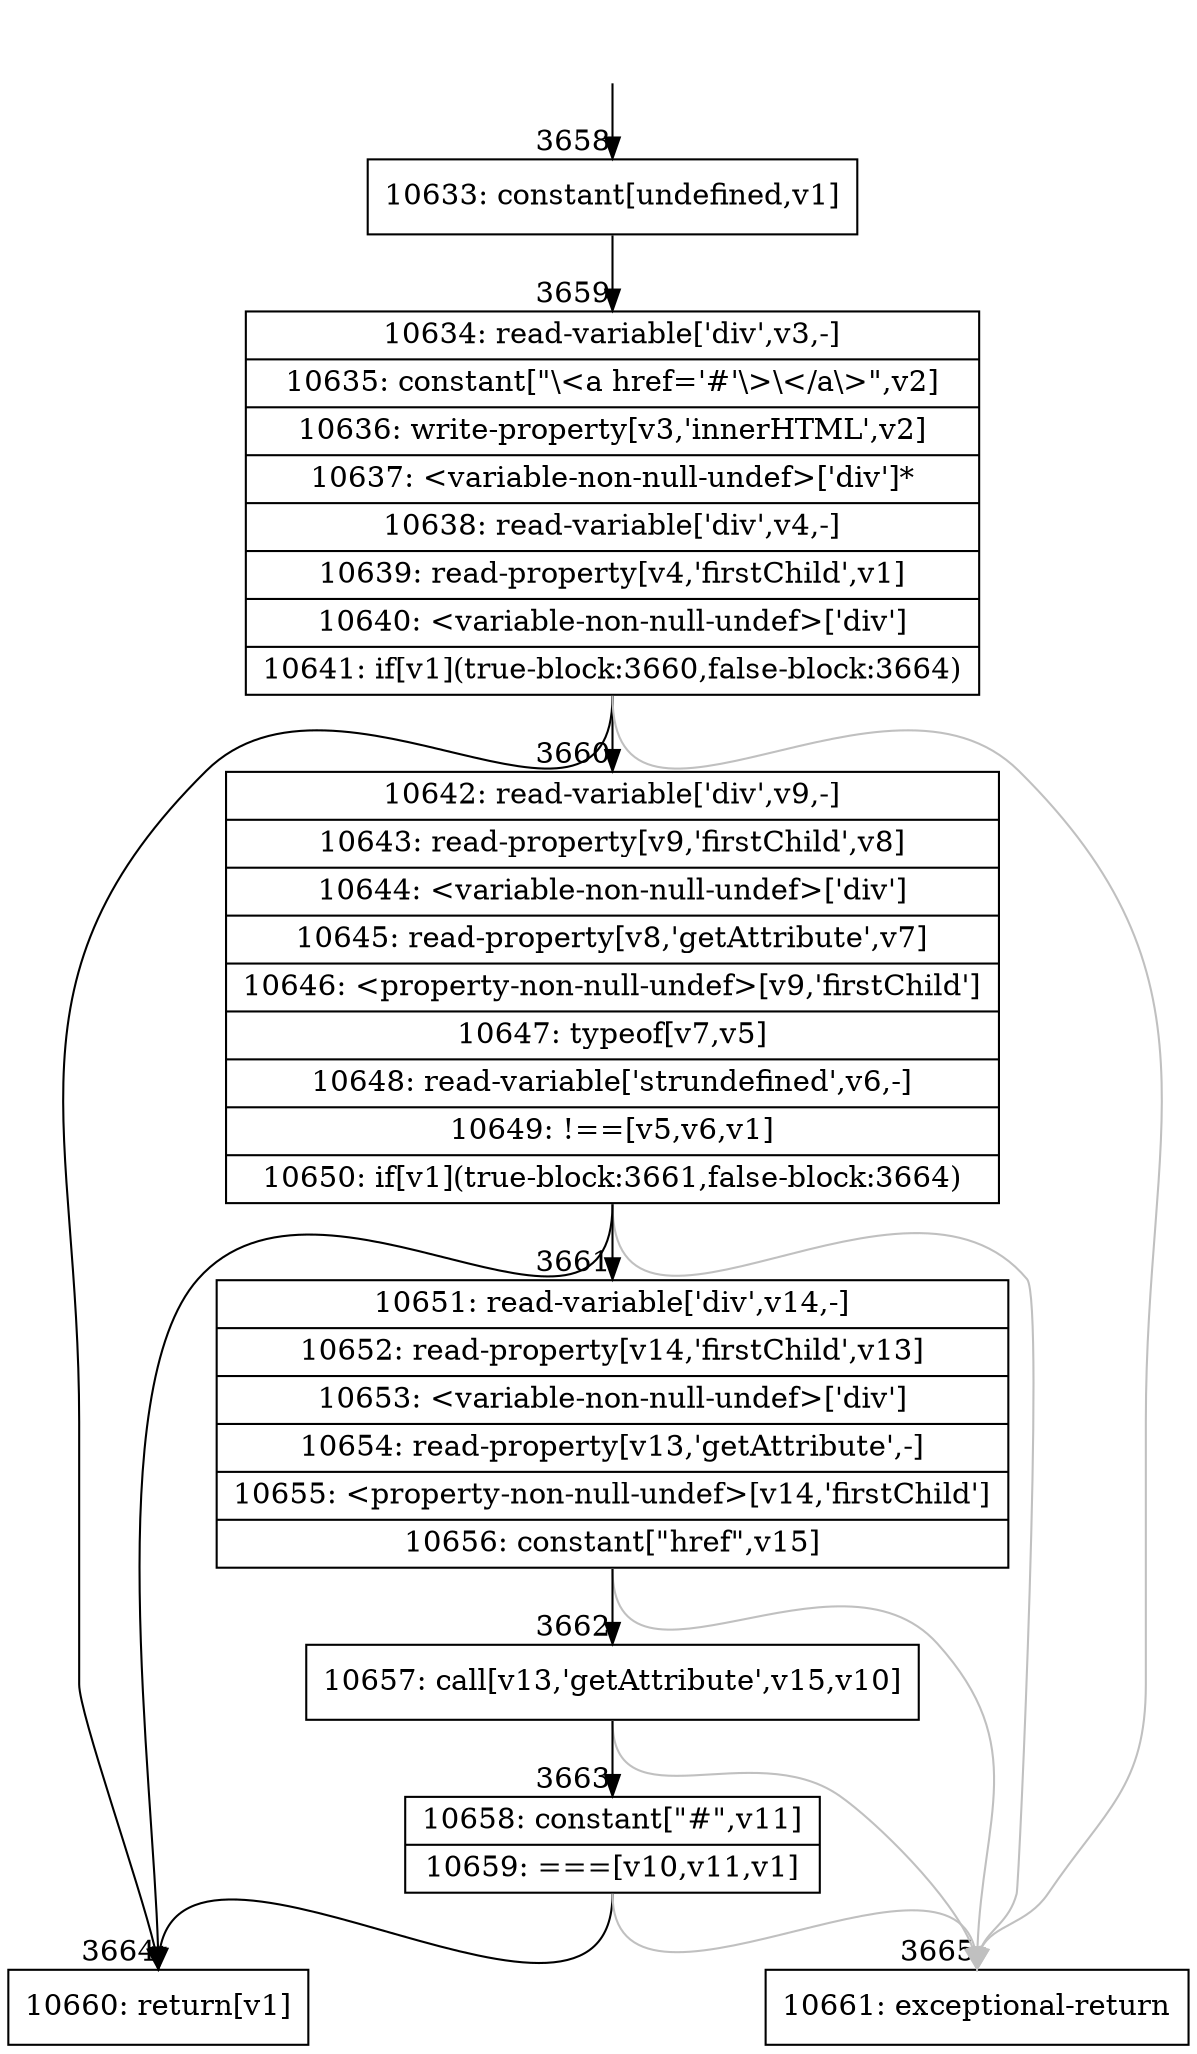 digraph {
rankdir="TD"
BB_entry238[shape=none,label=""];
BB_entry238 -> BB3658 [tailport=s, headport=n, headlabel="    3658"]
BB3658 [shape=record label="{10633: constant[undefined,v1]}" ] 
BB3658 -> BB3659 [tailport=s, headport=n, headlabel="      3659"]
BB3659 [shape=record label="{10634: read-variable['div',v3,-]|10635: constant[\"\\\<a href='#'\\\>\\\</a\\\>\",v2]|10636: write-property[v3,'innerHTML',v2]|10637: \<variable-non-null-undef\>['div']*|10638: read-variable['div',v4,-]|10639: read-property[v4,'firstChild',v1]|10640: \<variable-non-null-undef\>['div']|10641: if[v1](true-block:3660,false-block:3664)}" ] 
BB3659 -> BB3664 [tailport=s, headport=n, headlabel="      3664"]
BB3659 -> BB3660 [tailport=s, headport=n, headlabel="      3660"]
BB3659 -> BB3665 [tailport=s, headport=n, color=gray, headlabel="      3665"]
BB3660 [shape=record label="{10642: read-variable['div',v9,-]|10643: read-property[v9,'firstChild',v8]|10644: \<variable-non-null-undef\>['div']|10645: read-property[v8,'getAttribute',v7]|10646: \<property-non-null-undef\>[v9,'firstChild']|10647: typeof[v7,v5]|10648: read-variable['strundefined',v6,-]|10649: !==[v5,v6,v1]|10650: if[v1](true-block:3661,false-block:3664)}" ] 
BB3660 -> BB3664 [tailport=s, headport=n]
BB3660 -> BB3661 [tailport=s, headport=n, headlabel="      3661"]
BB3660 -> BB3665 [tailport=s, headport=n, color=gray]
BB3661 [shape=record label="{10651: read-variable['div',v14,-]|10652: read-property[v14,'firstChild',v13]|10653: \<variable-non-null-undef\>['div']|10654: read-property[v13,'getAttribute',-]|10655: \<property-non-null-undef\>[v14,'firstChild']|10656: constant[\"href\",v15]}" ] 
BB3661 -> BB3662 [tailport=s, headport=n, headlabel="      3662"]
BB3661 -> BB3665 [tailport=s, headport=n, color=gray]
BB3662 [shape=record label="{10657: call[v13,'getAttribute',v15,v10]}" ] 
BB3662 -> BB3663 [tailport=s, headport=n, headlabel="      3663"]
BB3662 -> BB3665 [tailport=s, headport=n, color=gray]
BB3663 [shape=record label="{10658: constant[\"#\",v11]|10659: ===[v10,v11,v1]}" ] 
BB3663 -> BB3664 [tailport=s, headport=n]
BB3663 -> BB3665 [tailport=s, headport=n, color=gray]
BB3664 [shape=record label="{10660: return[v1]}" ] 
BB3665 [shape=record label="{10661: exceptional-return}" ] 
}

